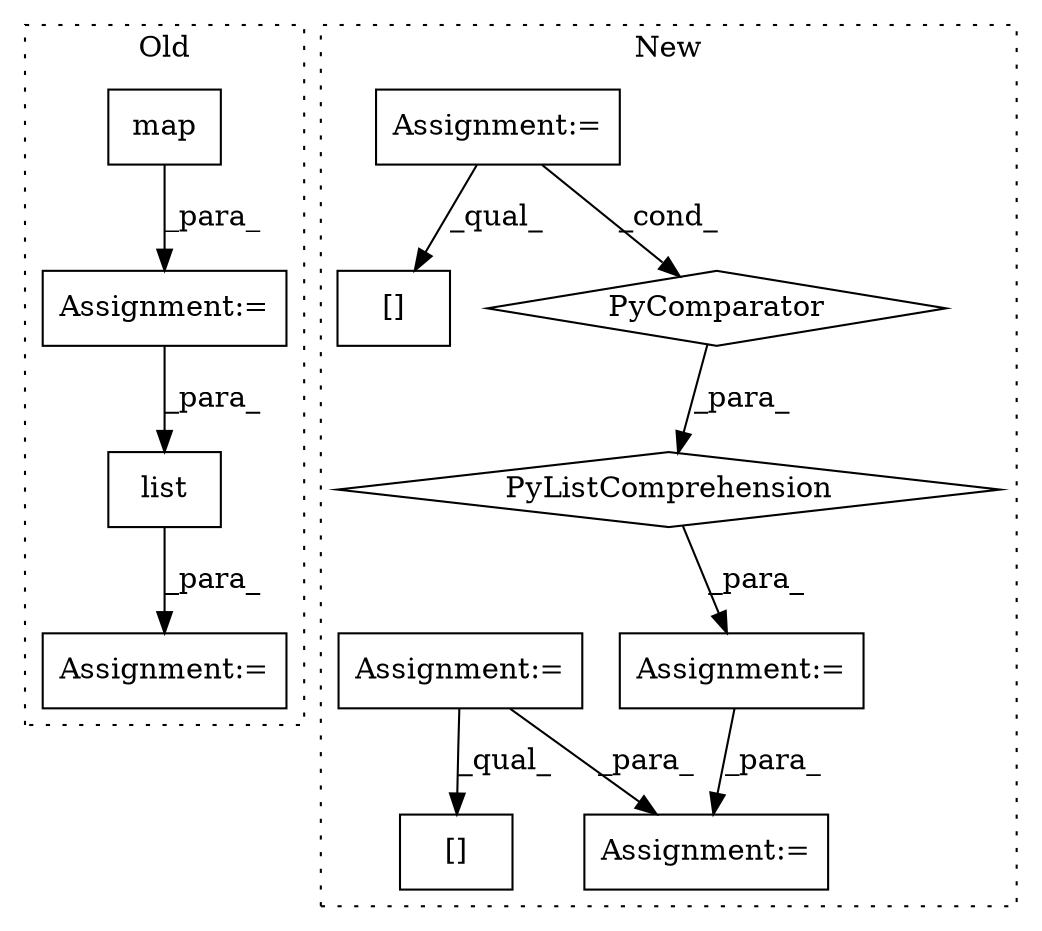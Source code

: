 digraph G {
subgraph cluster0 {
1 [label="map" a="32" s="918,1002" l="4,1" shape="box"];
3 [label="Assignment:=" a="7" s="1128" l="1" shape="box"];
4 [label="list" a="32" s="1129,1172" l="5,1" shape="box"];
10 [label="Assignment:=" a="7" s="917" l="1" shape="box"];
label = "Old";
style="dotted";
}
subgraph cluster1 {
2 [label="[]" a="2" s="1044,1050" l="5,1" shape="box"];
5 [label="Assignment:=" a="7" s="1126" l="32" shape="box"];
6 [label="Assignment:=" a="7" s="1186" l="1" shape="box"];
7 [label="PyComparator" a="113" s="1126" l="32" shape="diamond"];
8 [label="PyListComprehension" a="109" s="1044" l="122" shape="diamond"];
9 [label="Assignment:=" a="7" s="980" l="32" shape="box"];
11 [label="Assignment:=" a="7" s="1032" l="12" shape="box"];
12 [label="[]" a="2" s="898,904" l="5,1" shape="box"];
label = "New";
style="dotted";
}
1 -> 10 [label="_para_"];
4 -> 3 [label="_para_"];
5 -> 2 [label="_qual_"];
5 -> 7 [label="_cond_"];
7 -> 8 [label="_para_"];
8 -> 11 [label="_para_"];
9 -> 6 [label="_para_"];
9 -> 12 [label="_qual_"];
10 -> 4 [label="_para_"];
11 -> 6 [label="_para_"];
}